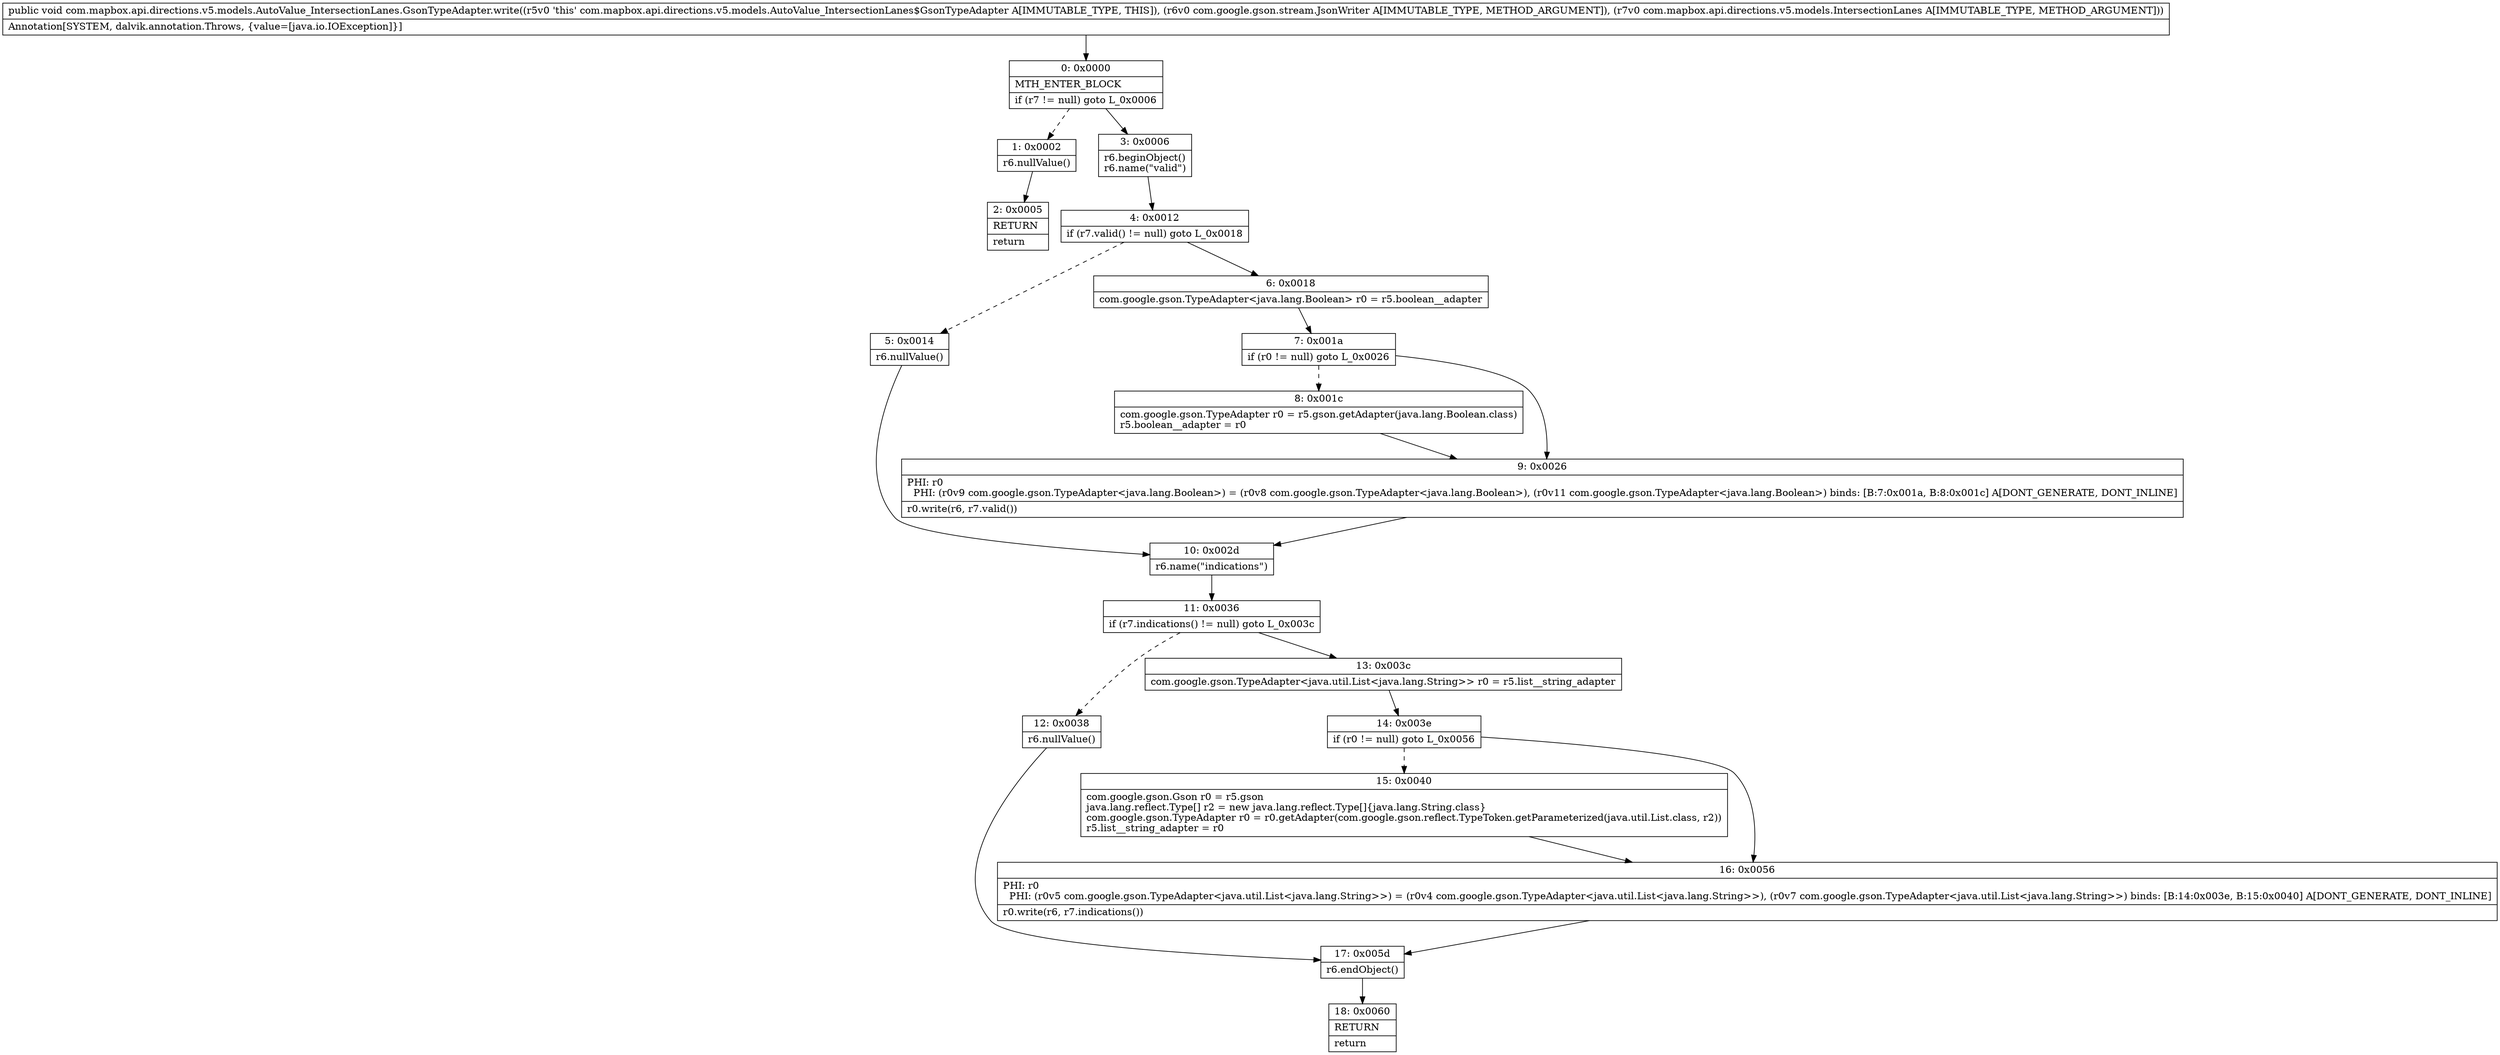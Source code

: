 digraph "CFG forcom.mapbox.api.directions.v5.models.AutoValue_IntersectionLanes.GsonTypeAdapter.write(Lcom\/google\/gson\/stream\/JsonWriter;Lcom\/mapbox\/api\/directions\/v5\/models\/IntersectionLanes;)V" {
Node_0 [shape=record,label="{0\:\ 0x0000|MTH_ENTER_BLOCK\l|if (r7 != null) goto L_0x0006\l}"];
Node_1 [shape=record,label="{1\:\ 0x0002|r6.nullValue()\l}"];
Node_2 [shape=record,label="{2\:\ 0x0005|RETURN\l|return\l}"];
Node_3 [shape=record,label="{3\:\ 0x0006|r6.beginObject()\lr6.name(\"valid\")\l}"];
Node_4 [shape=record,label="{4\:\ 0x0012|if (r7.valid() != null) goto L_0x0018\l}"];
Node_5 [shape=record,label="{5\:\ 0x0014|r6.nullValue()\l}"];
Node_6 [shape=record,label="{6\:\ 0x0018|com.google.gson.TypeAdapter\<java.lang.Boolean\> r0 = r5.boolean__adapter\l}"];
Node_7 [shape=record,label="{7\:\ 0x001a|if (r0 != null) goto L_0x0026\l}"];
Node_8 [shape=record,label="{8\:\ 0x001c|com.google.gson.TypeAdapter r0 = r5.gson.getAdapter(java.lang.Boolean.class)\lr5.boolean__adapter = r0\l}"];
Node_9 [shape=record,label="{9\:\ 0x0026|PHI: r0 \l  PHI: (r0v9 com.google.gson.TypeAdapter\<java.lang.Boolean\>) = (r0v8 com.google.gson.TypeAdapter\<java.lang.Boolean\>), (r0v11 com.google.gson.TypeAdapter\<java.lang.Boolean\>) binds: [B:7:0x001a, B:8:0x001c] A[DONT_GENERATE, DONT_INLINE]\l|r0.write(r6, r7.valid())\l}"];
Node_10 [shape=record,label="{10\:\ 0x002d|r6.name(\"indications\")\l}"];
Node_11 [shape=record,label="{11\:\ 0x0036|if (r7.indications() != null) goto L_0x003c\l}"];
Node_12 [shape=record,label="{12\:\ 0x0038|r6.nullValue()\l}"];
Node_13 [shape=record,label="{13\:\ 0x003c|com.google.gson.TypeAdapter\<java.util.List\<java.lang.String\>\> r0 = r5.list__string_adapter\l}"];
Node_14 [shape=record,label="{14\:\ 0x003e|if (r0 != null) goto L_0x0056\l}"];
Node_15 [shape=record,label="{15\:\ 0x0040|com.google.gson.Gson r0 = r5.gson\ljava.lang.reflect.Type[] r2 = new java.lang.reflect.Type[]\{java.lang.String.class\}\lcom.google.gson.TypeAdapter r0 = r0.getAdapter(com.google.gson.reflect.TypeToken.getParameterized(java.util.List.class, r2))\lr5.list__string_adapter = r0\l}"];
Node_16 [shape=record,label="{16\:\ 0x0056|PHI: r0 \l  PHI: (r0v5 com.google.gson.TypeAdapter\<java.util.List\<java.lang.String\>\>) = (r0v4 com.google.gson.TypeAdapter\<java.util.List\<java.lang.String\>\>), (r0v7 com.google.gson.TypeAdapter\<java.util.List\<java.lang.String\>\>) binds: [B:14:0x003e, B:15:0x0040] A[DONT_GENERATE, DONT_INLINE]\l|r0.write(r6, r7.indications())\l}"];
Node_17 [shape=record,label="{17\:\ 0x005d|r6.endObject()\l}"];
Node_18 [shape=record,label="{18\:\ 0x0060|RETURN\l|return\l}"];
MethodNode[shape=record,label="{public void com.mapbox.api.directions.v5.models.AutoValue_IntersectionLanes.GsonTypeAdapter.write((r5v0 'this' com.mapbox.api.directions.v5.models.AutoValue_IntersectionLanes$GsonTypeAdapter A[IMMUTABLE_TYPE, THIS]), (r6v0 com.google.gson.stream.JsonWriter A[IMMUTABLE_TYPE, METHOD_ARGUMENT]), (r7v0 com.mapbox.api.directions.v5.models.IntersectionLanes A[IMMUTABLE_TYPE, METHOD_ARGUMENT]))  | Annotation[SYSTEM, dalvik.annotation.Throws, \{value=[java.io.IOException]\}]\l}"];
MethodNode -> Node_0;
Node_0 -> Node_1[style=dashed];
Node_0 -> Node_3;
Node_1 -> Node_2;
Node_3 -> Node_4;
Node_4 -> Node_5[style=dashed];
Node_4 -> Node_6;
Node_5 -> Node_10;
Node_6 -> Node_7;
Node_7 -> Node_8[style=dashed];
Node_7 -> Node_9;
Node_8 -> Node_9;
Node_9 -> Node_10;
Node_10 -> Node_11;
Node_11 -> Node_12[style=dashed];
Node_11 -> Node_13;
Node_12 -> Node_17;
Node_13 -> Node_14;
Node_14 -> Node_15[style=dashed];
Node_14 -> Node_16;
Node_15 -> Node_16;
Node_16 -> Node_17;
Node_17 -> Node_18;
}


